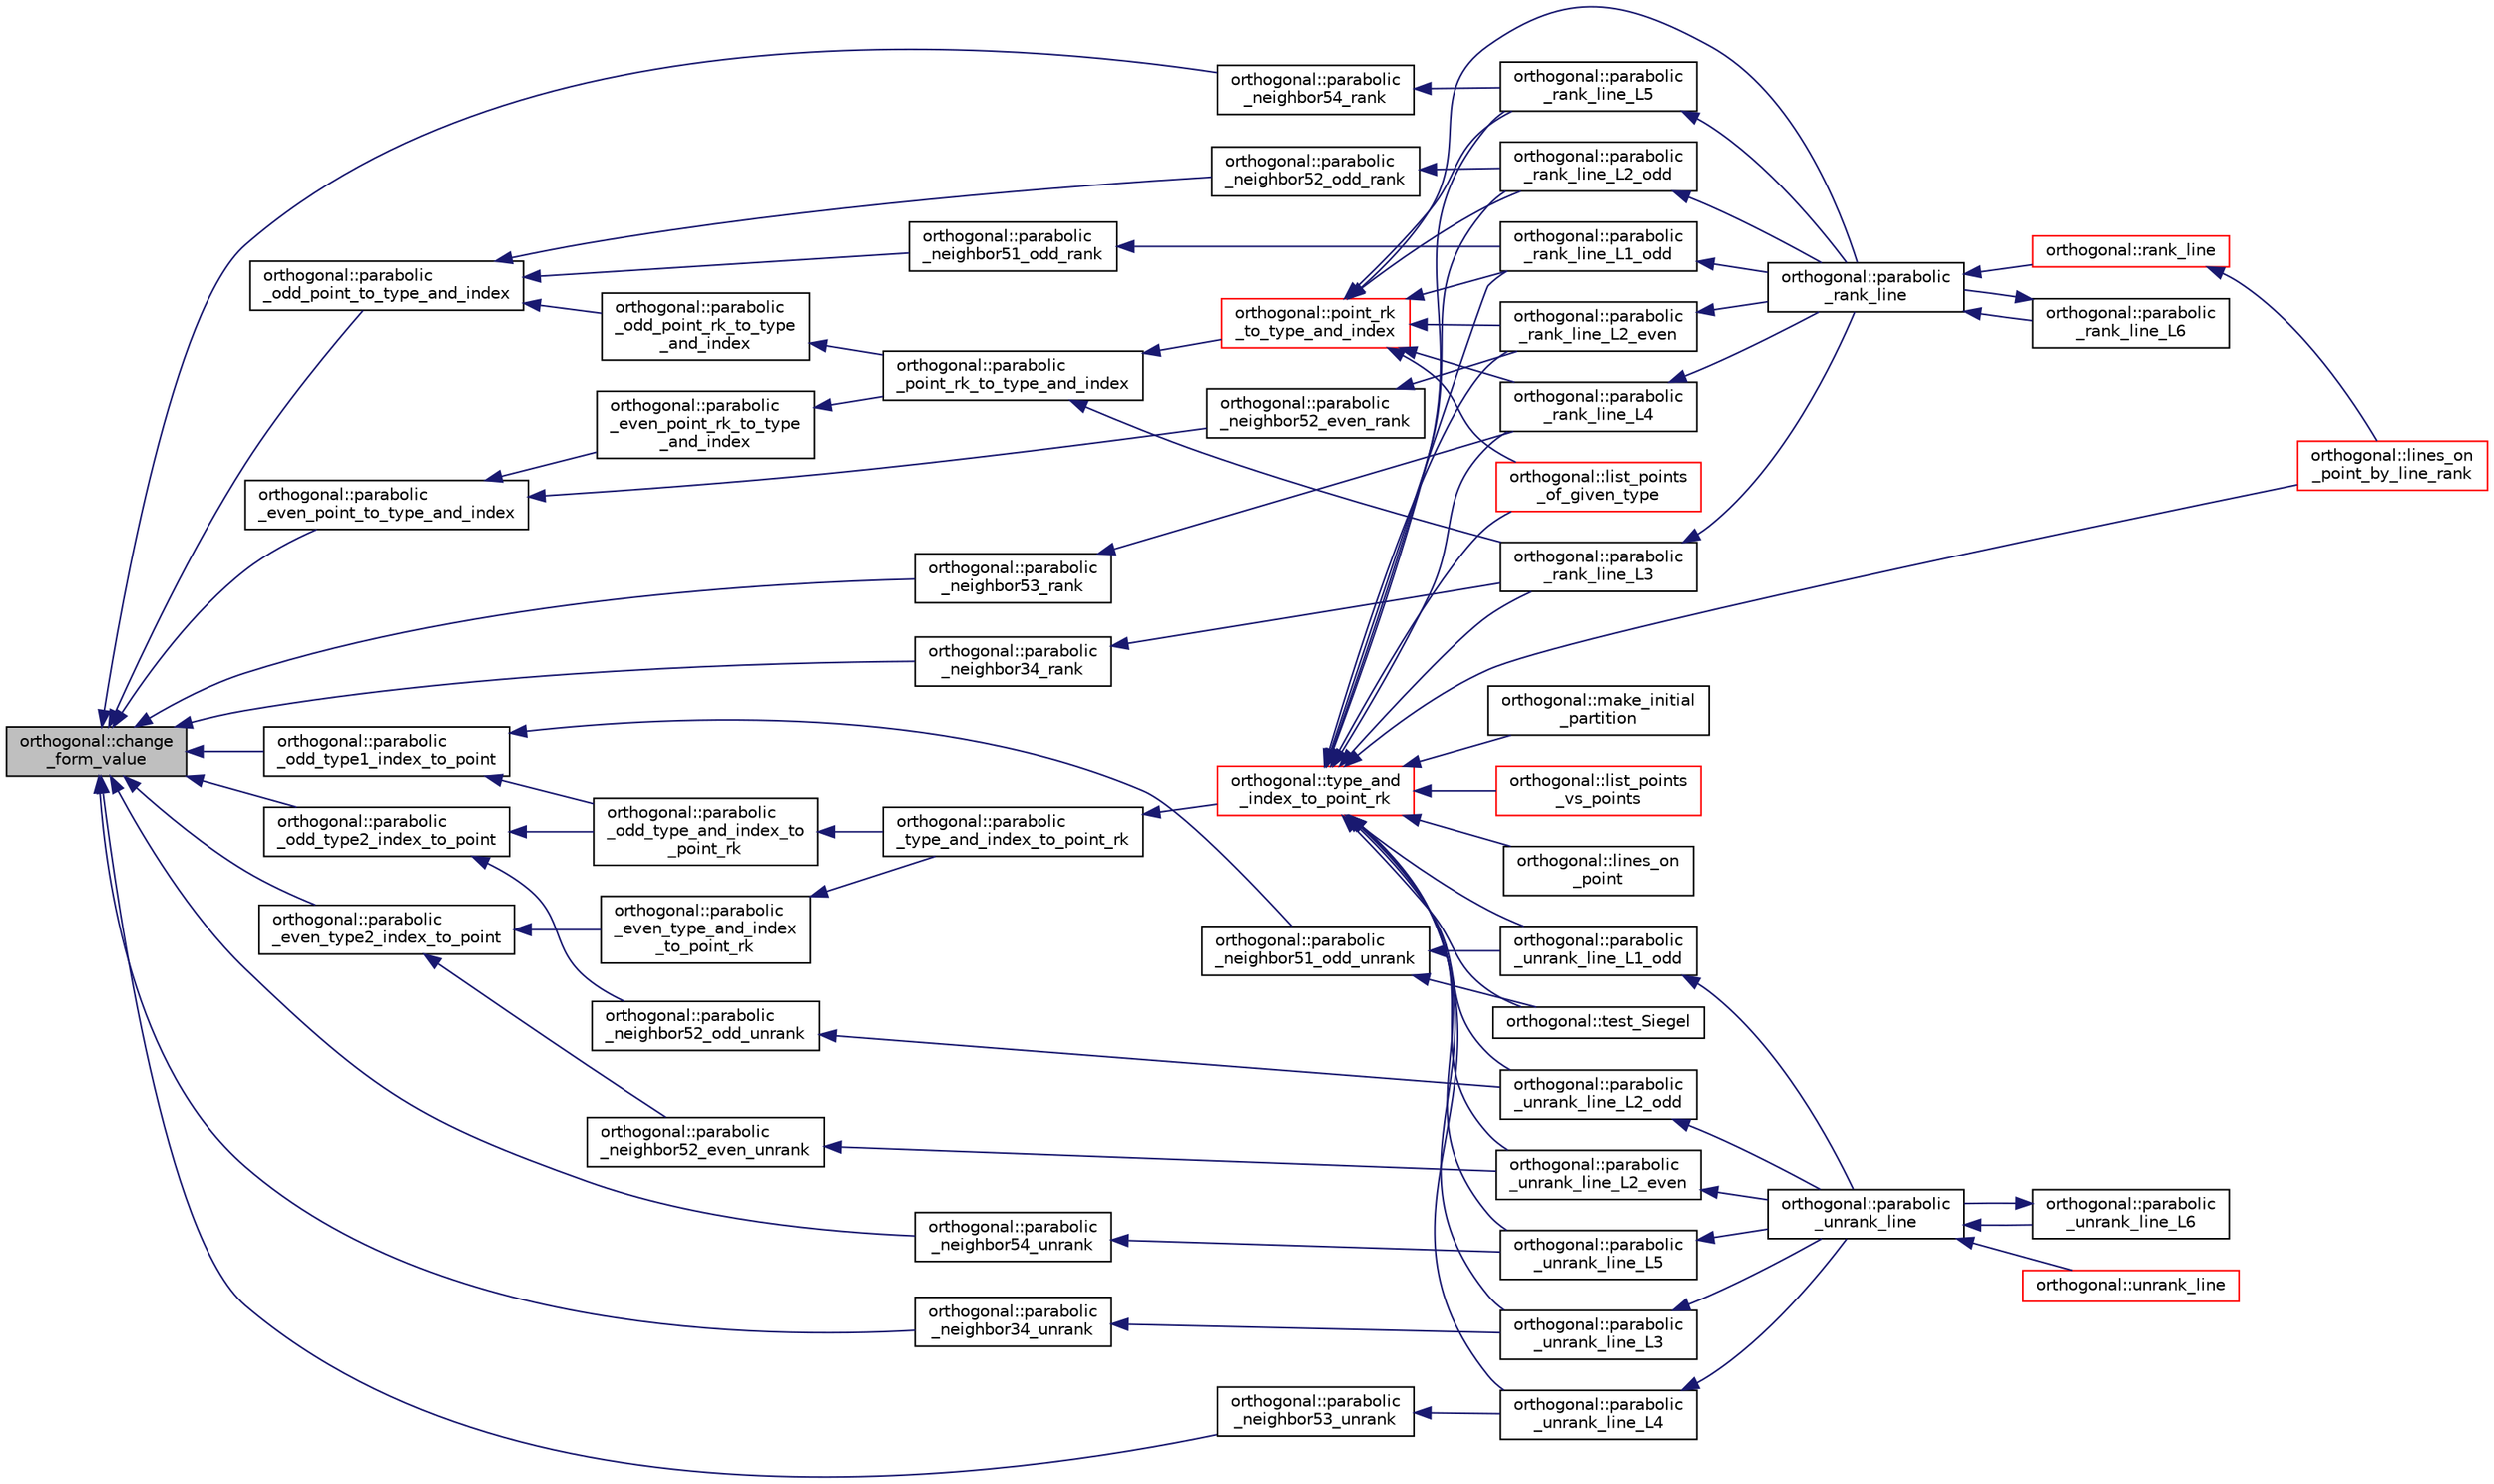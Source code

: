 digraph "orthogonal::change_form_value"
{
  edge [fontname="Helvetica",fontsize="10",labelfontname="Helvetica",labelfontsize="10"];
  node [fontname="Helvetica",fontsize="10",shape=record];
  rankdir="LR";
  Node2542 [label="orthogonal::change\l_form_value",height=0.2,width=0.4,color="black", fillcolor="grey75", style="filled", fontcolor="black"];
  Node2542 -> Node2543 [dir="back",color="midnightblue",fontsize="10",style="solid",fontname="Helvetica"];
  Node2543 [label="orthogonal::parabolic\l_even_type2_index_to_point",height=0.2,width=0.4,color="black", fillcolor="white", style="filled",URL="$d7/daa/classorthogonal.html#ac00a073ffe018536d0b07841b405533a"];
  Node2543 -> Node2544 [dir="back",color="midnightblue",fontsize="10",style="solid",fontname="Helvetica"];
  Node2544 [label="orthogonal::parabolic\l_even_type_and_index\l_to_point_rk",height=0.2,width=0.4,color="black", fillcolor="white", style="filled",URL="$d7/daa/classorthogonal.html#af43894039e8c5a8039f52b93dfa3ff77"];
  Node2544 -> Node2545 [dir="back",color="midnightblue",fontsize="10",style="solid",fontname="Helvetica"];
  Node2545 [label="orthogonal::parabolic\l_type_and_index_to_point_rk",height=0.2,width=0.4,color="black", fillcolor="white", style="filled",URL="$d7/daa/classorthogonal.html#a67c316cf01b382762e6ac372f522d106"];
  Node2545 -> Node2546 [dir="back",color="midnightblue",fontsize="10",style="solid",fontname="Helvetica"];
  Node2546 [label="orthogonal::type_and\l_index_to_point_rk",height=0.2,width=0.4,color="red", fillcolor="white", style="filled",URL="$d7/daa/classorthogonal.html#a319ef460cdfe3247d336c3fb482901eb"];
  Node2546 -> Node2547 [dir="back",color="midnightblue",fontsize="10",style="solid",fontname="Helvetica"];
  Node2547 [label="orthogonal::lines_on\l_point",height=0.2,width=0.4,color="black", fillcolor="white", style="filled",URL="$d7/daa/classorthogonal.html#aa3249c7fddbc156af817fb274e41c914"];
  Node2546 -> Node2548 [dir="back",color="midnightblue",fontsize="10",style="solid",fontname="Helvetica"];
  Node2548 [label="orthogonal::lines_on\l_point_by_line_rank",height=0.2,width=0.4,color="red", fillcolor="white", style="filled",URL="$d7/daa/classorthogonal.html#adc21874b6da3cd3585c704994fb538aa"];
  Node2546 -> Node2631 [dir="back",color="midnightblue",fontsize="10",style="solid",fontname="Helvetica"];
  Node2631 [label="orthogonal::list_points\l_of_given_type",height=0.2,width=0.4,color="red", fillcolor="white", style="filled",URL="$d7/daa/classorthogonal.html#a80ded28f55a2191d5a5ec5fe9ee1a4c7"];
  Node2546 -> Node2637 [dir="back",color="midnightblue",fontsize="10",style="solid",fontname="Helvetica"];
  Node2637 [label="orthogonal::list_points\l_vs_points",height=0.2,width=0.4,color="red", fillcolor="white", style="filled",URL="$d7/daa/classorthogonal.html#a80258158dfa1470b42e9036b07c7dfbb"];
  Node2546 -> Node2639 [dir="back",color="midnightblue",fontsize="10",style="solid",fontname="Helvetica"];
  Node2639 [label="orthogonal::test_Siegel",height=0.2,width=0.4,color="black", fillcolor="white", style="filled",URL="$d7/daa/classorthogonal.html#ad6d248c572d92abe41416065addd4a69"];
  Node2546 -> Node2640 [dir="back",color="midnightblue",fontsize="10",style="solid",fontname="Helvetica"];
  Node2640 [label="orthogonal::make_initial\l_partition",height=0.2,width=0.4,color="black", fillcolor="white", style="filled",URL="$d7/daa/classorthogonal.html#aea1837aaf362511a7a9c61b931374f58"];
  Node2546 -> Node2872 [dir="back",color="midnightblue",fontsize="10",style="solid",fontname="Helvetica"];
  Node2872 [label="orthogonal::parabolic\l_unrank_line_L1_odd",height=0.2,width=0.4,color="black", fillcolor="white", style="filled",URL="$d7/daa/classorthogonal.html#af59966fe1bb32196deaafbe6849fdeb1"];
  Node2872 -> Node2870 [dir="back",color="midnightblue",fontsize="10",style="solid",fontname="Helvetica"];
  Node2870 [label="orthogonal::parabolic\l_unrank_line",height=0.2,width=0.4,color="black", fillcolor="white", style="filled",URL="$d7/daa/classorthogonal.html#a449cc51a62e11b8699befe951b0f8a4c"];
  Node2870 -> Node2643 [dir="back",color="midnightblue",fontsize="10",style="solid",fontname="Helvetica"];
  Node2643 [label="orthogonal::unrank_line",height=0.2,width=0.4,color="red", fillcolor="white", style="filled",URL="$d7/daa/classorthogonal.html#a27fec576f6e11b80dd4503fa3cf7611e"];
  Node2870 -> Node2871 [dir="back",color="midnightblue",fontsize="10",style="solid",fontname="Helvetica"];
  Node2871 [label="orthogonal::parabolic\l_unrank_line_L6",height=0.2,width=0.4,color="black", fillcolor="white", style="filled",URL="$d7/daa/classorthogonal.html#a3fecd8b43b3e09d6b35e550850b11d56"];
  Node2871 -> Node2870 [dir="back",color="midnightblue",fontsize="10",style="solid",fontname="Helvetica"];
  Node2546 -> Node2873 [dir="back",color="midnightblue",fontsize="10",style="solid",fontname="Helvetica"];
  Node2873 [label="orthogonal::parabolic\l_rank_line_L1_odd",height=0.2,width=0.4,color="black", fillcolor="white", style="filled",URL="$d7/daa/classorthogonal.html#aab93abadf848b0a5d72b367f155cd7e4"];
  Node2873 -> Node2874 [dir="back",color="midnightblue",fontsize="10",style="solid",fontname="Helvetica"];
  Node2874 [label="orthogonal::parabolic\l_rank_line",height=0.2,width=0.4,color="black", fillcolor="white", style="filled",URL="$d7/daa/classorthogonal.html#a7df334ceca90bc5b90c56354dbaf45c9"];
  Node2874 -> Node2875 [dir="back",color="midnightblue",fontsize="10",style="solid",fontname="Helvetica"];
  Node2875 [label="orthogonal::rank_line",height=0.2,width=0.4,color="red", fillcolor="white", style="filled",URL="$d7/daa/classorthogonal.html#a5e1b5a3eb76840f425e71f25dabcd470"];
  Node2875 -> Node2548 [dir="back",color="midnightblue",fontsize="10",style="solid",fontname="Helvetica"];
  Node2874 -> Node2878 [dir="back",color="midnightblue",fontsize="10",style="solid",fontname="Helvetica"];
  Node2878 [label="orthogonal::parabolic\l_rank_line_L6",height=0.2,width=0.4,color="black", fillcolor="white", style="filled",URL="$d7/daa/classorthogonal.html#ab242f864cc2a012dee7c379649d2e566"];
  Node2878 -> Node2874 [dir="back",color="midnightblue",fontsize="10",style="solid",fontname="Helvetica"];
  Node2546 -> Node2879 [dir="back",color="midnightblue",fontsize="10",style="solid",fontname="Helvetica"];
  Node2879 [label="orthogonal::parabolic\l_unrank_line_L2_even",height=0.2,width=0.4,color="black", fillcolor="white", style="filled",URL="$d7/daa/classorthogonal.html#a57a7ad0d16ea67c0636c9f179eeed5d1"];
  Node2879 -> Node2870 [dir="back",color="midnightblue",fontsize="10",style="solid",fontname="Helvetica"];
  Node2546 -> Node2880 [dir="back",color="midnightblue",fontsize="10",style="solid",fontname="Helvetica"];
  Node2880 [label="orthogonal::parabolic\l_unrank_line_L2_odd",height=0.2,width=0.4,color="black", fillcolor="white", style="filled",URL="$d7/daa/classorthogonal.html#a9ab8a29daee27c60803e2bf5026a9a9e"];
  Node2880 -> Node2870 [dir="back",color="midnightblue",fontsize="10",style="solid",fontname="Helvetica"];
  Node2546 -> Node2881 [dir="back",color="midnightblue",fontsize="10",style="solid",fontname="Helvetica"];
  Node2881 [label="orthogonal::parabolic\l_rank_line_L2_even",height=0.2,width=0.4,color="black", fillcolor="white", style="filled",URL="$d7/daa/classorthogonal.html#ad884e741520104066da699b1133deeb0"];
  Node2881 -> Node2874 [dir="back",color="midnightblue",fontsize="10",style="solid",fontname="Helvetica"];
  Node2546 -> Node2882 [dir="back",color="midnightblue",fontsize="10",style="solid",fontname="Helvetica"];
  Node2882 [label="orthogonal::parabolic\l_rank_line_L2_odd",height=0.2,width=0.4,color="black", fillcolor="white", style="filled",URL="$d7/daa/classorthogonal.html#a87ddd814e99966b82e69a1041307074f"];
  Node2882 -> Node2874 [dir="back",color="midnightblue",fontsize="10",style="solid",fontname="Helvetica"];
  Node2546 -> Node2883 [dir="back",color="midnightblue",fontsize="10",style="solid",fontname="Helvetica"];
  Node2883 [label="orthogonal::parabolic\l_unrank_line_L3",height=0.2,width=0.4,color="black", fillcolor="white", style="filled",URL="$d7/daa/classorthogonal.html#ae1edfba289a03ed4d383514c2b0dc4b7"];
  Node2883 -> Node2870 [dir="back",color="midnightblue",fontsize="10",style="solid",fontname="Helvetica"];
  Node2546 -> Node2884 [dir="back",color="midnightblue",fontsize="10",style="solid",fontname="Helvetica"];
  Node2884 [label="orthogonal::parabolic\l_rank_line_L3",height=0.2,width=0.4,color="black", fillcolor="white", style="filled",URL="$d7/daa/classorthogonal.html#afea1a02e2b439b28127cfa2a782da8c9"];
  Node2884 -> Node2874 [dir="back",color="midnightblue",fontsize="10",style="solid",fontname="Helvetica"];
  Node2546 -> Node2885 [dir="back",color="midnightblue",fontsize="10",style="solid",fontname="Helvetica"];
  Node2885 [label="orthogonal::parabolic\l_unrank_line_L4",height=0.2,width=0.4,color="black", fillcolor="white", style="filled",URL="$d7/daa/classorthogonal.html#a6a30b6c7f59498ad8c7f2bec7c78d2ff"];
  Node2885 -> Node2870 [dir="back",color="midnightblue",fontsize="10",style="solid",fontname="Helvetica"];
  Node2546 -> Node2886 [dir="back",color="midnightblue",fontsize="10",style="solid",fontname="Helvetica"];
  Node2886 [label="orthogonal::parabolic\l_rank_line_L4",height=0.2,width=0.4,color="black", fillcolor="white", style="filled",URL="$d7/daa/classorthogonal.html#a9e693d30c0ade825f389feec38ea83b2"];
  Node2886 -> Node2874 [dir="back",color="midnightblue",fontsize="10",style="solid",fontname="Helvetica"];
  Node2546 -> Node2887 [dir="back",color="midnightblue",fontsize="10",style="solid",fontname="Helvetica"];
  Node2887 [label="orthogonal::parabolic\l_unrank_line_L5",height=0.2,width=0.4,color="black", fillcolor="white", style="filled",URL="$d7/daa/classorthogonal.html#a77831b97ebbbc5d8103c5e7e0edfeb9b"];
  Node2887 -> Node2870 [dir="back",color="midnightblue",fontsize="10",style="solid",fontname="Helvetica"];
  Node2546 -> Node2888 [dir="back",color="midnightblue",fontsize="10",style="solid",fontname="Helvetica"];
  Node2888 [label="orthogonal::parabolic\l_rank_line_L5",height=0.2,width=0.4,color="black", fillcolor="white", style="filled",URL="$d7/daa/classorthogonal.html#ab9ff5dd42f31a297d03c559a4934a950"];
  Node2888 -> Node2874 [dir="back",color="midnightblue",fontsize="10",style="solid",fontname="Helvetica"];
  Node2543 -> Node2891 [dir="back",color="midnightblue",fontsize="10",style="solid",fontname="Helvetica"];
  Node2891 [label="orthogonal::parabolic\l_neighbor52_even_unrank",height=0.2,width=0.4,color="black", fillcolor="white", style="filled",URL="$d7/daa/classorthogonal.html#a3d73df62e2289e2e0728d93af3115e5b"];
  Node2891 -> Node2879 [dir="back",color="midnightblue",fontsize="10",style="solid",fontname="Helvetica"];
  Node2542 -> Node2892 [dir="back",color="midnightblue",fontsize="10",style="solid",fontname="Helvetica"];
  Node2892 [label="orthogonal::parabolic\l_odd_type1_index_to_point",height=0.2,width=0.4,color="black", fillcolor="white", style="filled",URL="$d7/daa/classorthogonal.html#a90ae2eb18659cb8dcd94eafc0b4eccf7"];
  Node2892 -> Node2893 [dir="back",color="midnightblue",fontsize="10",style="solid",fontname="Helvetica"];
  Node2893 [label="orthogonal::parabolic\l_odd_type_and_index_to\l_point_rk",height=0.2,width=0.4,color="black", fillcolor="white", style="filled",URL="$d7/daa/classorthogonal.html#aac70113614b52601e38b3ce8cbffbc9a"];
  Node2893 -> Node2545 [dir="back",color="midnightblue",fontsize="10",style="solid",fontname="Helvetica"];
  Node2892 -> Node2894 [dir="back",color="midnightblue",fontsize="10",style="solid",fontname="Helvetica"];
  Node2894 [label="orthogonal::parabolic\l_neighbor51_odd_unrank",height=0.2,width=0.4,color="black", fillcolor="white", style="filled",URL="$d7/daa/classorthogonal.html#a302082ae3d38f0a1bf150f1ac5e46942"];
  Node2894 -> Node2639 [dir="back",color="midnightblue",fontsize="10",style="solid",fontname="Helvetica"];
  Node2894 -> Node2872 [dir="back",color="midnightblue",fontsize="10",style="solid",fontname="Helvetica"];
  Node2542 -> Node2895 [dir="back",color="midnightblue",fontsize="10",style="solid",fontname="Helvetica"];
  Node2895 [label="orthogonal::parabolic\l_odd_type2_index_to_point",height=0.2,width=0.4,color="black", fillcolor="white", style="filled",URL="$d7/daa/classorthogonal.html#a7bbc04bb592d92a5dc35b77f33811fe0"];
  Node2895 -> Node2893 [dir="back",color="midnightblue",fontsize="10",style="solid",fontname="Helvetica"];
  Node2895 -> Node2896 [dir="back",color="midnightblue",fontsize="10",style="solid",fontname="Helvetica"];
  Node2896 [label="orthogonal::parabolic\l_neighbor52_odd_unrank",height=0.2,width=0.4,color="black", fillcolor="white", style="filled",URL="$d7/daa/classorthogonal.html#afc96de048809a0c64c28ecfe16a00221"];
  Node2896 -> Node2880 [dir="back",color="midnightblue",fontsize="10",style="solid",fontname="Helvetica"];
  Node2542 -> Node2897 [dir="back",color="midnightblue",fontsize="10",style="solid",fontname="Helvetica"];
  Node2897 [label="orthogonal::parabolic\l_even_point_to_type_and_index",height=0.2,width=0.4,color="black", fillcolor="white", style="filled",URL="$d7/daa/classorthogonal.html#adc21e597558e245b7fe039e3033adcab"];
  Node2897 -> Node2898 [dir="back",color="midnightblue",fontsize="10",style="solid",fontname="Helvetica"];
  Node2898 [label="orthogonal::parabolic\l_even_point_rk_to_type\l_and_index",height=0.2,width=0.4,color="black", fillcolor="white", style="filled",URL="$d7/daa/classorthogonal.html#ad0db009032dfb3899928cfc7d14fd6e6"];
  Node2898 -> Node2899 [dir="back",color="midnightblue",fontsize="10",style="solid",fontname="Helvetica"];
  Node2899 [label="orthogonal::parabolic\l_point_rk_to_type_and_index",height=0.2,width=0.4,color="black", fillcolor="white", style="filled",URL="$d7/daa/classorthogonal.html#aadca2791fa70e971edf85858b725502d"];
  Node2899 -> Node2900 [dir="back",color="midnightblue",fontsize="10",style="solid",fontname="Helvetica"];
  Node2900 [label="orthogonal::point_rk\l_to_type_and_index",height=0.2,width=0.4,color="red", fillcolor="white", style="filled",URL="$d7/daa/classorthogonal.html#a5419c9c6b60c81e6e66f3606e7ad1815"];
  Node2900 -> Node2631 [dir="back",color="midnightblue",fontsize="10",style="solid",fontname="Helvetica"];
  Node2900 -> Node2874 [dir="back",color="midnightblue",fontsize="10",style="solid",fontname="Helvetica"];
  Node2900 -> Node2873 [dir="back",color="midnightblue",fontsize="10",style="solid",fontname="Helvetica"];
  Node2900 -> Node2881 [dir="back",color="midnightblue",fontsize="10",style="solid",fontname="Helvetica"];
  Node2900 -> Node2882 [dir="back",color="midnightblue",fontsize="10",style="solid",fontname="Helvetica"];
  Node2900 -> Node2886 [dir="back",color="midnightblue",fontsize="10",style="solid",fontname="Helvetica"];
  Node2900 -> Node2888 [dir="back",color="midnightblue",fontsize="10",style="solid",fontname="Helvetica"];
  Node2899 -> Node2884 [dir="back",color="midnightblue",fontsize="10",style="solid",fontname="Helvetica"];
  Node2897 -> Node2904 [dir="back",color="midnightblue",fontsize="10",style="solid",fontname="Helvetica"];
  Node2904 [label="orthogonal::parabolic\l_neighbor52_even_rank",height=0.2,width=0.4,color="black", fillcolor="white", style="filled",URL="$d7/daa/classorthogonal.html#ac008e55aa06cb631b213ea53851b19e9"];
  Node2904 -> Node2881 [dir="back",color="midnightblue",fontsize="10",style="solid",fontname="Helvetica"];
  Node2542 -> Node2905 [dir="back",color="midnightblue",fontsize="10",style="solid",fontname="Helvetica"];
  Node2905 [label="orthogonal::parabolic\l_odd_point_to_type_and_index",height=0.2,width=0.4,color="black", fillcolor="white", style="filled",URL="$d7/daa/classorthogonal.html#ab622195db63c362531a84080a95d38ff"];
  Node2905 -> Node2906 [dir="back",color="midnightblue",fontsize="10",style="solid",fontname="Helvetica"];
  Node2906 [label="orthogonal::parabolic\l_odd_point_rk_to_type\l_and_index",height=0.2,width=0.4,color="black", fillcolor="white", style="filled",URL="$d7/daa/classorthogonal.html#a5a734a756f44e8ea0c2e4822e795e309"];
  Node2906 -> Node2899 [dir="back",color="midnightblue",fontsize="10",style="solid",fontname="Helvetica"];
  Node2905 -> Node2907 [dir="back",color="midnightblue",fontsize="10",style="solid",fontname="Helvetica"];
  Node2907 [label="orthogonal::parabolic\l_neighbor51_odd_rank",height=0.2,width=0.4,color="black", fillcolor="white", style="filled",URL="$d7/daa/classorthogonal.html#ac088ee6a73b26e7ad1bbf8e25b14b87a"];
  Node2907 -> Node2873 [dir="back",color="midnightblue",fontsize="10",style="solid",fontname="Helvetica"];
  Node2905 -> Node2908 [dir="back",color="midnightblue",fontsize="10",style="solid",fontname="Helvetica"];
  Node2908 [label="orthogonal::parabolic\l_neighbor52_odd_rank",height=0.2,width=0.4,color="black", fillcolor="white", style="filled",URL="$d7/daa/classorthogonal.html#a8c2cac0e686f8c0dcb6a93a37c447970"];
  Node2908 -> Node2882 [dir="back",color="midnightblue",fontsize="10",style="solid",fontname="Helvetica"];
  Node2542 -> Node2909 [dir="back",color="midnightblue",fontsize="10",style="solid",fontname="Helvetica"];
  Node2909 [label="orthogonal::parabolic\l_neighbor34_unrank",height=0.2,width=0.4,color="black", fillcolor="white", style="filled",URL="$d7/daa/classorthogonal.html#ab6f296f57c8900a1154b1bd5a06c3457"];
  Node2909 -> Node2883 [dir="back",color="midnightblue",fontsize="10",style="solid",fontname="Helvetica"];
  Node2542 -> Node2910 [dir="back",color="midnightblue",fontsize="10",style="solid",fontname="Helvetica"];
  Node2910 [label="orthogonal::parabolic\l_neighbor34_rank",height=0.2,width=0.4,color="black", fillcolor="white", style="filled",URL="$d7/daa/classorthogonal.html#ae4164e3cd3214b07c243ad7c048a254b"];
  Node2910 -> Node2884 [dir="back",color="midnightblue",fontsize="10",style="solid",fontname="Helvetica"];
  Node2542 -> Node2911 [dir="back",color="midnightblue",fontsize="10",style="solid",fontname="Helvetica"];
  Node2911 [label="orthogonal::parabolic\l_neighbor53_unrank",height=0.2,width=0.4,color="black", fillcolor="white", style="filled",URL="$d7/daa/classorthogonal.html#ac3e1bc434ae9a96a712df77c226e2e04"];
  Node2911 -> Node2885 [dir="back",color="midnightblue",fontsize="10",style="solid",fontname="Helvetica"];
  Node2542 -> Node2912 [dir="back",color="midnightblue",fontsize="10",style="solid",fontname="Helvetica"];
  Node2912 [label="orthogonal::parabolic\l_neighbor53_rank",height=0.2,width=0.4,color="black", fillcolor="white", style="filled",URL="$d7/daa/classorthogonal.html#aeac497724346642dc1e70eed896d4bfc"];
  Node2912 -> Node2886 [dir="back",color="midnightblue",fontsize="10",style="solid",fontname="Helvetica"];
  Node2542 -> Node2913 [dir="back",color="midnightblue",fontsize="10",style="solid",fontname="Helvetica"];
  Node2913 [label="orthogonal::parabolic\l_neighbor54_unrank",height=0.2,width=0.4,color="black", fillcolor="white", style="filled",URL="$d7/daa/classorthogonal.html#a5792ec3d34c942a9d17b02308ced4345"];
  Node2913 -> Node2887 [dir="back",color="midnightblue",fontsize="10",style="solid",fontname="Helvetica"];
  Node2542 -> Node2914 [dir="back",color="midnightblue",fontsize="10",style="solid",fontname="Helvetica"];
  Node2914 [label="orthogonal::parabolic\l_neighbor54_rank",height=0.2,width=0.4,color="black", fillcolor="white", style="filled",URL="$d7/daa/classorthogonal.html#ab3955d88bdd66919788c3369d199ab99"];
  Node2914 -> Node2888 [dir="back",color="midnightblue",fontsize="10",style="solid",fontname="Helvetica"];
}
